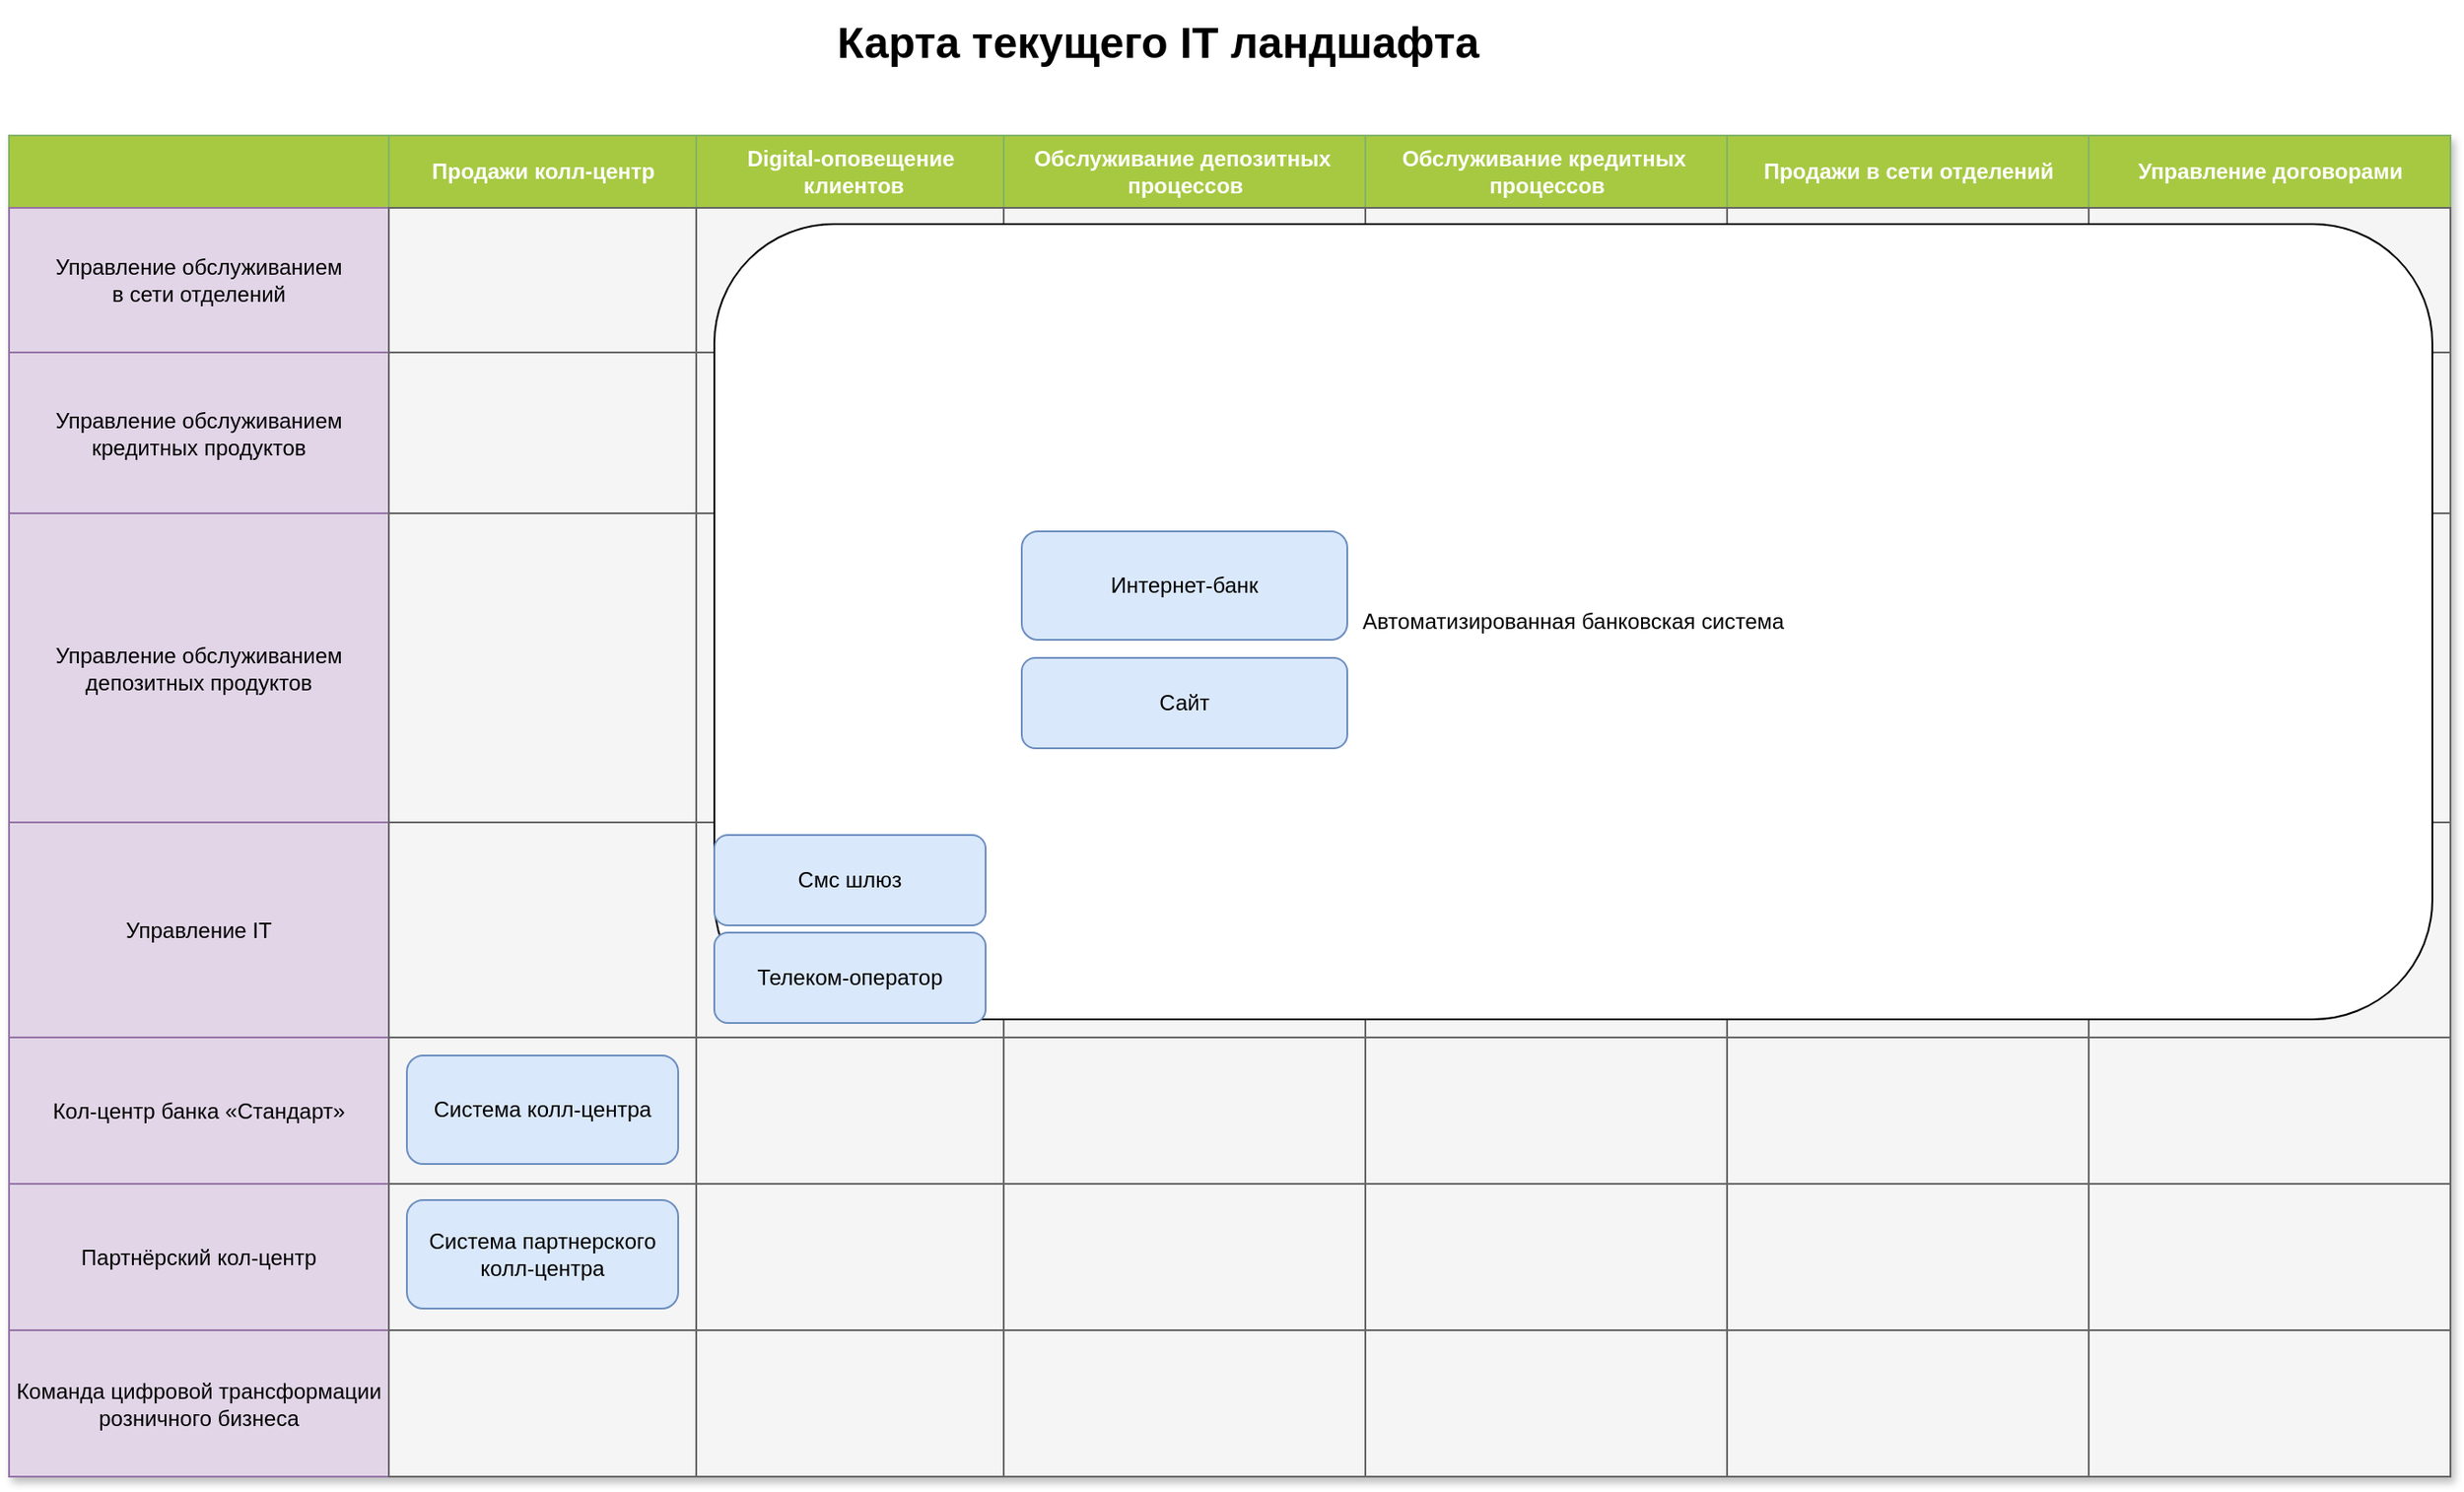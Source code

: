 <mxfile version="27.0.6">
  <diagram name="Карта" id="bd83a815-5ea8-2e97-e5ec-87c9f400f2fa">
    <mxGraphModel dx="1298" dy="806" grid="1" gridSize="10" guides="1" tooltips="1" connect="1" arrows="1" fold="1" page="1" pageScale="1.5" pageWidth="1169" pageHeight="826" background="none" math="0" shadow="0">
      <root>
        <mxCell id="0" style=";html=1;" />
        <mxCell id="1" style=";html=1;" parent="0" />
        <mxCell id="1516e18e63f93b96-3" value="Карта текущего IT ландшафта" style="text;strokeColor=none;fillColor=none;html=1;fontSize=24;fontStyle=1;verticalAlign=middle;align=center;rounded=0;shadow=1;" parent="1" vertex="1">
          <mxGeometry x="465" y="140" width="780" height="40" as="geometry" />
        </mxCell>
        <mxCell id="YgdcgZc3MoA_H59l_4bB-15" value="Assets" style="childLayout=tableLayout;recursiveResize=0;strokeColor=#82b366;fillColor=#d5e8d4;shadow=1;glass=0;" parent="1" vertex="1">
          <mxGeometry x="220" y="211" width="1350" height="742.0" as="geometry" />
        </mxCell>
        <mxCell id="YgdcgZc3MoA_H59l_4bB-16" style="shape=tableRow;horizontal=0;startSize=0;swimlaneHead=0;swimlaneBody=0;top=0;left=0;bottom=0;right=0;dropTarget=0;collapsible=0;recursiveResize=0;expand=0;fontStyle=0;strokeColor=inherit;fillColor=#ffffff;" parent="YgdcgZc3MoA_H59l_4bB-15" vertex="1">
          <mxGeometry width="1350" height="40" as="geometry" />
        </mxCell>
        <mxCell id="YgdcgZc3MoA_H59l_4bB-17" value="" style="connectable=0;recursiveResize=0;strokeColor=inherit;fillColor=#A7C942;align=center;fontStyle=1;fontColor=#FFFFFF;html=1;" parent="YgdcgZc3MoA_H59l_4bB-16" vertex="1">
          <mxGeometry width="210" height="40" as="geometry">
            <mxRectangle width="210" height="40" as="alternateBounds" />
          </mxGeometry>
        </mxCell>
        <mxCell id="YgdcgZc3MoA_H59l_4bB-18" value="Продажи колл-центр" style="connectable=0;recursiveResize=0;strokeColor=inherit;fillColor=#A7C942;align=center;fontStyle=1;fontColor=#FFFFFF;html=1;" parent="YgdcgZc3MoA_H59l_4bB-16" vertex="1">
          <mxGeometry x="210" width="170" height="40" as="geometry">
            <mxRectangle width="170" height="40" as="alternateBounds" />
          </mxGeometry>
        </mxCell>
        <mxCell id="pocePOjnKpJ1JZwsE6gp-49" value="Digital-оповещение&lt;div&gt;&amp;nbsp;клиентов&lt;/div&gt;" style="connectable=0;recursiveResize=0;strokeColor=inherit;fillColor=#A7C942;align=center;fontStyle=1;fontColor=#FFFFFF;html=1;" parent="YgdcgZc3MoA_H59l_4bB-16" vertex="1">
          <mxGeometry x="380" width="170" height="40" as="geometry">
            <mxRectangle width="170" height="40" as="alternateBounds" />
          </mxGeometry>
        </mxCell>
        <mxCell id="YgdcgZc3MoA_H59l_4bB-19" value="Обслуживание депозитных&amp;nbsp;&lt;div&gt;процессов&lt;/div&gt;" style="connectable=0;recursiveResize=0;strokeColor=inherit;fillColor=#A7C942;align=center;fontStyle=1;fontColor=#FFFFFF;html=1;" parent="YgdcgZc3MoA_H59l_4bB-16" vertex="1">
          <mxGeometry x="550" width="200" height="40" as="geometry">
            <mxRectangle width="200" height="40" as="alternateBounds" />
          </mxGeometry>
        </mxCell>
        <mxCell id="pocePOjnKpJ1JZwsE6gp-17" value="&lt;div&gt;&lt;span style=&quot;background-color: transparent; color: light-dark(rgb(255, 255, 255), rgb(18, 18, 18));&quot;&gt;Обслуживание кредитных&amp;nbsp;&lt;/span&gt;&lt;/div&gt;&lt;div&gt;процессов&lt;/div&gt;" style="connectable=0;recursiveResize=0;strokeColor=inherit;fillColor=#A7C942;align=center;fontStyle=1;fontColor=#FFFFFF;html=1;" parent="YgdcgZc3MoA_H59l_4bB-16" vertex="1">
          <mxGeometry x="750" width="200" height="40" as="geometry">
            <mxRectangle width="200" height="40" as="alternateBounds" />
          </mxGeometry>
        </mxCell>
        <mxCell id="pocePOjnKpJ1JZwsE6gp-25" value="&lt;div&gt;&lt;span style=&quot;background-color: transparent; color: light-dark(rgb(255, 255, 255), rgb(18, 18, 18));&quot;&gt;Продажи в сети отделений&lt;/span&gt;&lt;/div&gt;" style="connectable=0;recursiveResize=0;strokeColor=inherit;fillColor=#A7C942;align=center;fontStyle=1;fontColor=#FFFFFF;html=1;" parent="YgdcgZc3MoA_H59l_4bB-16" vertex="1">
          <mxGeometry x="950" width="200" height="40" as="geometry">
            <mxRectangle width="200" height="40" as="alternateBounds" />
          </mxGeometry>
        </mxCell>
        <mxCell id="pocePOjnKpJ1JZwsE6gp-33" value="Управление договорами" style="connectable=0;recursiveResize=0;strokeColor=inherit;fillColor=#A7C942;align=center;fontStyle=1;fontColor=#FFFFFF;html=1;" parent="YgdcgZc3MoA_H59l_4bB-16" vertex="1">
          <mxGeometry x="1150" width="200" height="40" as="geometry">
            <mxRectangle width="200" height="40" as="alternateBounds" />
          </mxGeometry>
        </mxCell>
        <mxCell id="YgdcgZc3MoA_H59l_4bB-20" value="" style="shape=tableRow;horizontal=0;startSize=0;swimlaneHead=0;swimlaneBody=0;top=0;left=0;bottom=0;right=0;dropTarget=0;collapsible=0;recursiveResize=0;expand=0;fontStyle=0;strokeColor=inherit;fillColor=#ffffff;" parent="YgdcgZc3MoA_H59l_4bB-15" vertex="1">
          <mxGeometry y="40" width="1350" height="80" as="geometry" />
        </mxCell>
        <mxCell id="YgdcgZc3MoA_H59l_4bB-21" value="&lt;div&gt;Управление обслуживанием&lt;/div&gt;&lt;div&gt;в сети отделений&lt;/div&gt;" style="connectable=0;recursiveResize=0;strokeColor=#9673a6;fillColor=#e1d5e7;align=center;whiteSpace=wrap;html=1;" parent="YgdcgZc3MoA_H59l_4bB-20" vertex="1">
          <mxGeometry width="210" height="80" as="geometry">
            <mxRectangle width="210" height="80" as="alternateBounds" />
          </mxGeometry>
        </mxCell>
        <mxCell id="YgdcgZc3MoA_H59l_4bB-22" value="" style="connectable=0;recursiveResize=0;strokeColor=#666666;fillColor=#f5f5f5;align=center;whiteSpace=wrap;html=1;fontColor=#333333;" parent="YgdcgZc3MoA_H59l_4bB-20" vertex="1">
          <mxGeometry x="210" width="170" height="80" as="geometry">
            <mxRectangle width="170" height="80" as="alternateBounds" />
          </mxGeometry>
        </mxCell>
        <mxCell id="pocePOjnKpJ1JZwsE6gp-50" style="connectable=0;recursiveResize=0;strokeColor=#666666;fillColor=#f5f5f5;align=center;whiteSpace=wrap;html=1;fontColor=#333333;" parent="YgdcgZc3MoA_H59l_4bB-20" vertex="1">
          <mxGeometry x="380" width="170" height="80" as="geometry">
            <mxRectangle width="170" height="80" as="alternateBounds" />
          </mxGeometry>
        </mxCell>
        <mxCell id="YgdcgZc3MoA_H59l_4bB-23" value="" style="connectable=0;recursiveResize=0;strokeColor=#666666;fillColor=#f5f5f5;align=center;whiteSpace=wrap;html=1;fontColor=#333333;" parent="YgdcgZc3MoA_H59l_4bB-20" vertex="1">
          <mxGeometry x="550" width="200" height="80" as="geometry">
            <mxRectangle width="200" height="80" as="alternateBounds" />
          </mxGeometry>
        </mxCell>
        <mxCell id="pocePOjnKpJ1JZwsE6gp-18" style="connectable=0;recursiveResize=0;strokeColor=#666666;fillColor=#f5f5f5;align=center;whiteSpace=wrap;html=1;fontColor=#333333;" parent="YgdcgZc3MoA_H59l_4bB-20" vertex="1">
          <mxGeometry x="750" width="200" height="80" as="geometry">
            <mxRectangle width="200" height="80" as="alternateBounds" />
          </mxGeometry>
        </mxCell>
        <mxCell id="pocePOjnKpJ1JZwsE6gp-26" style="connectable=0;recursiveResize=0;strokeColor=#666666;fillColor=#f5f5f5;align=center;whiteSpace=wrap;html=1;fontColor=#333333;" parent="YgdcgZc3MoA_H59l_4bB-20" vertex="1">
          <mxGeometry x="950" width="200" height="80" as="geometry">
            <mxRectangle width="200" height="80" as="alternateBounds" />
          </mxGeometry>
        </mxCell>
        <mxCell id="pocePOjnKpJ1JZwsE6gp-34" style="connectable=0;recursiveResize=0;strokeColor=#666666;fillColor=#f5f5f5;align=center;whiteSpace=wrap;html=1;fontColor=#333333;" parent="YgdcgZc3MoA_H59l_4bB-20" vertex="1">
          <mxGeometry x="1150" width="200" height="80" as="geometry">
            <mxRectangle width="200" height="80" as="alternateBounds" />
          </mxGeometry>
        </mxCell>
        <mxCell id="YgdcgZc3MoA_H59l_4bB-24" value="" style="shape=tableRow;horizontal=0;startSize=0;swimlaneHead=0;swimlaneBody=0;top=0;left=0;bottom=0;right=0;dropTarget=0;collapsible=0;recursiveResize=0;expand=0;fontStyle=1;strokeColor=inherit;fillColor=#EAF2D3;" parent="YgdcgZc3MoA_H59l_4bB-15" vertex="1">
          <mxGeometry y="120" width="1350" height="89" as="geometry" />
        </mxCell>
        <mxCell id="YgdcgZc3MoA_H59l_4bB-25" value="Управление обслуживанием кредитных продуктов" style="connectable=0;recursiveResize=0;strokeColor=#9673a6;fillColor=#e1d5e7;whiteSpace=wrap;html=1;" parent="YgdcgZc3MoA_H59l_4bB-24" vertex="1">
          <mxGeometry width="210" height="89" as="geometry">
            <mxRectangle width="210" height="89" as="alternateBounds" />
          </mxGeometry>
        </mxCell>
        <mxCell id="YgdcgZc3MoA_H59l_4bB-26" value="" style="connectable=0;recursiveResize=0;strokeColor=#666666;fillColor=#f5f5f5;whiteSpace=wrap;html=1;fontColor=#333333;" parent="YgdcgZc3MoA_H59l_4bB-24" vertex="1">
          <mxGeometry x="210" width="170" height="89" as="geometry">
            <mxRectangle width="170" height="89" as="alternateBounds" />
          </mxGeometry>
        </mxCell>
        <mxCell id="pocePOjnKpJ1JZwsE6gp-51" style="connectable=0;recursiveResize=0;strokeColor=#666666;fillColor=#f5f5f5;whiteSpace=wrap;html=1;fontColor=#333333;" parent="YgdcgZc3MoA_H59l_4bB-24" vertex="1">
          <mxGeometry x="380" width="170" height="89" as="geometry">
            <mxRectangle width="170" height="89" as="alternateBounds" />
          </mxGeometry>
        </mxCell>
        <mxCell id="YgdcgZc3MoA_H59l_4bB-27" value="" style="connectable=0;recursiveResize=0;strokeColor=#666666;fillColor=#f5f5f5;whiteSpace=wrap;html=1;fontColor=#333333;" parent="YgdcgZc3MoA_H59l_4bB-24" vertex="1">
          <mxGeometry x="550" width="200" height="89" as="geometry">
            <mxRectangle width="200" height="89" as="alternateBounds" />
          </mxGeometry>
        </mxCell>
        <mxCell id="pocePOjnKpJ1JZwsE6gp-19" style="connectable=0;recursiveResize=0;strokeColor=#666666;fillColor=#f5f5f5;whiteSpace=wrap;html=1;fontColor=#333333;" parent="YgdcgZc3MoA_H59l_4bB-24" vertex="1">
          <mxGeometry x="750" width="200" height="89" as="geometry">
            <mxRectangle width="200" height="89" as="alternateBounds" />
          </mxGeometry>
        </mxCell>
        <mxCell id="pocePOjnKpJ1JZwsE6gp-27" style="connectable=0;recursiveResize=0;strokeColor=#666666;fillColor=#f5f5f5;whiteSpace=wrap;html=1;fontColor=#333333;" parent="YgdcgZc3MoA_H59l_4bB-24" vertex="1">
          <mxGeometry x="950" width="200" height="89" as="geometry">
            <mxRectangle width="200" height="89" as="alternateBounds" />
          </mxGeometry>
        </mxCell>
        <mxCell id="pocePOjnKpJ1JZwsE6gp-35" style="connectable=0;recursiveResize=0;strokeColor=#666666;fillColor=#f5f5f5;whiteSpace=wrap;html=1;fontColor=#333333;" parent="YgdcgZc3MoA_H59l_4bB-24" vertex="1">
          <mxGeometry x="1150" width="200" height="89" as="geometry">
            <mxRectangle width="200" height="89" as="alternateBounds" />
          </mxGeometry>
        </mxCell>
        <mxCell id="YgdcgZc3MoA_H59l_4bB-28" value="" style="shape=tableRow;horizontal=0;startSize=0;swimlaneHead=0;swimlaneBody=0;top=0;left=0;bottom=0;right=0;dropTarget=0;collapsible=0;recursiveResize=0;expand=0;fontStyle=0;strokeColor=inherit;fillColor=#ffffff;" parent="YgdcgZc3MoA_H59l_4bB-15" vertex="1">
          <mxGeometry y="209" width="1350" height="171" as="geometry" />
        </mxCell>
        <mxCell id="YgdcgZc3MoA_H59l_4bB-29" value="Управление обслуживанием депозитных продуктов" style="connectable=0;recursiveResize=0;strokeColor=#9673a6;fillColor=#e1d5e7;fontStyle=0;align=center;whiteSpace=wrap;html=1;" parent="YgdcgZc3MoA_H59l_4bB-28" vertex="1">
          <mxGeometry width="210" height="171" as="geometry">
            <mxRectangle width="210" height="171" as="alternateBounds" />
          </mxGeometry>
        </mxCell>
        <mxCell id="YgdcgZc3MoA_H59l_4bB-30" value="" style="connectable=0;recursiveResize=0;strokeColor=#666666;fillColor=#f5f5f5;fontStyle=0;align=center;whiteSpace=wrap;html=1;fontColor=#333333;" parent="YgdcgZc3MoA_H59l_4bB-28" vertex="1">
          <mxGeometry x="210" width="170" height="171" as="geometry">
            <mxRectangle width="170" height="171" as="alternateBounds" />
          </mxGeometry>
        </mxCell>
        <mxCell id="pocePOjnKpJ1JZwsE6gp-52" style="connectable=0;recursiveResize=0;strokeColor=#666666;fillColor=#f5f5f5;fontStyle=0;align=center;whiteSpace=wrap;html=1;fontColor=#333333;" parent="YgdcgZc3MoA_H59l_4bB-28" vertex="1">
          <mxGeometry x="380" width="170" height="171" as="geometry">
            <mxRectangle width="170" height="171" as="alternateBounds" />
          </mxGeometry>
        </mxCell>
        <mxCell id="YgdcgZc3MoA_H59l_4bB-31" value="" style="connectable=0;recursiveResize=0;strokeColor=#666666;fillColor=#f5f5f5;fontStyle=0;align=center;whiteSpace=wrap;html=1;fontColor=#333333;" parent="YgdcgZc3MoA_H59l_4bB-28" vertex="1">
          <mxGeometry x="550" width="200" height="171" as="geometry">
            <mxRectangle width="200" height="171" as="alternateBounds" />
          </mxGeometry>
        </mxCell>
        <mxCell id="pocePOjnKpJ1JZwsE6gp-20" style="connectable=0;recursiveResize=0;strokeColor=#666666;fillColor=#f5f5f5;fontStyle=0;align=center;whiteSpace=wrap;html=1;fontColor=#333333;" parent="YgdcgZc3MoA_H59l_4bB-28" vertex="1">
          <mxGeometry x="750" width="200" height="171" as="geometry">
            <mxRectangle width="200" height="171" as="alternateBounds" />
          </mxGeometry>
        </mxCell>
        <mxCell id="pocePOjnKpJ1JZwsE6gp-28" style="connectable=0;recursiveResize=0;strokeColor=#666666;fillColor=#f5f5f5;fontStyle=0;align=center;whiteSpace=wrap;html=1;fontColor=#333333;" parent="YgdcgZc3MoA_H59l_4bB-28" vertex="1">
          <mxGeometry x="950" width="200" height="171" as="geometry">
            <mxRectangle width="200" height="171" as="alternateBounds" />
          </mxGeometry>
        </mxCell>
        <mxCell id="pocePOjnKpJ1JZwsE6gp-36" style="connectable=0;recursiveResize=0;strokeColor=#666666;fillColor=#f5f5f5;fontStyle=0;align=center;whiteSpace=wrap;html=1;fontColor=#333333;" parent="YgdcgZc3MoA_H59l_4bB-28" vertex="1">
          <mxGeometry x="1150" width="200" height="171" as="geometry">
            <mxRectangle width="200" height="171" as="alternateBounds" />
          </mxGeometry>
        </mxCell>
        <mxCell id="YgdcgZc3MoA_H59l_4bB-32" value="" style="shape=tableRow;horizontal=0;startSize=0;swimlaneHead=0;swimlaneBody=0;top=0;left=0;bottom=0;right=0;dropTarget=0;collapsible=0;recursiveResize=0;expand=0;fontStyle=1;strokeColor=inherit;fillColor=#EAF2D3;" parent="YgdcgZc3MoA_H59l_4bB-15" vertex="1">
          <mxGeometry y="380" width="1350" height="119" as="geometry" />
        </mxCell>
        <mxCell id="YgdcgZc3MoA_H59l_4bB-33" value="Управление IT" style="connectable=0;recursiveResize=0;strokeColor=#9673a6;fillColor=#e1d5e7;whiteSpace=wrap;html=1;" parent="YgdcgZc3MoA_H59l_4bB-32" vertex="1">
          <mxGeometry width="210" height="119" as="geometry">
            <mxRectangle width="210" height="119" as="alternateBounds" />
          </mxGeometry>
        </mxCell>
        <mxCell id="YgdcgZc3MoA_H59l_4bB-34" value="" style="connectable=0;recursiveResize=0;strokeColor=#666666;fillColor=#f5f5f5;whiteSpace=wrap;html=1;fontColor=#333333;" parent="YgdcgZc3MoA_H59l_4bB-32" vertex="1">
          <mxGeometry x="210" width="170" height="119" as="geometry">
            <mxRectangle width="170" height="119" as="alternateBounds" />
          </mxGeometry>
        </mxCell>
        <mxCell id="pocePOjnKpJ1JZwsE6gp-53" style="connectable=0;recursiveResize=0;strokeColor=#666666;fillColor=#f5f5f5;whiteSpace=wrap;html=1;fontColor=#333333;" parent="YgdcgZc3MoA_H59l_4bB-32" vertex="1">
          <mxGeometry x="380" width="170" height="119" as="geometry">
            <mxRectangle width="170" height="119" as="alternateBounds" />
          </mxGeometry>
        </mxCell>
        <mxCell id="YgdcgZc3MoA_H59l_4bB-35" value="" style="connectable=0;recursiveResize=0;strokeColor=#666666;fillColor=#f5f5f5;whiteSpace=wrap;html=1;fontColor=#333333;" parent="YgdcgZc3MoA_H59l_4bB-32" vertex="1">
          <mxGeometry x="550" width="200" height="119" as="geometry">
            <mxRectangle width="200" height="119" as="alternateBounds" />
          </mxGeometry>
        </mxCell>
        <mxCell id="pocePOjnKpJ1JZwsE6gp-21" style="connectable=0;recursiveResize=0;strokeColor=#666666;fillColor=#f5f5f5;whiteSpace=wrap;html=1;fontColor=#333333;" parent="YgdcgZc3MoA_H59l_4bB-32" vertex="1">
          <mxGeometry x="750" width="200" height="119" as="geometry">
            <mxRectangle width="200" height="119" as="alternateBounds" />
          </mxGeometry>
        </mxCell>
        <mxCell id="pocePOjnKpJ1JZwsE6gp-29" style="connectable=0;recursiveResize=0;strokeColor=#666666;fillColor=#f5f5f5;whiteSpace=wrap;html=1;fontColor=#333333;" parent="YgdcgZc3MoA_H59l_4bB-32" vertex="1">
          <mxGeometry x="950" width="200" height="119" as="geometry">
            <mxRectangle width="200" height="119" as="alternateBounds" />
          </mxGeometry>
        </mxCell>
        <mxCell id="pocePOjnKpJ1JZwsE6gp-37" style="connectable=0;recursiveResize=0;strokeColor=#666666;fillColor=#f5f5f5;whiteSpace=wrap;html=1;fontColor=#333333;" parent="YgdcgZc3MoA_H59l_4bB-32" vertex="1">
          <mxGeometry x="1150" width="200" height="119" as="geometry">
            <mxRectangle width="200" height="119" as="alternateBounds" />
          </mxGeometry>
        </mxCell>
        <mxCell id="YgdcgZc3MoA_H59l_4bB-36" style="shape=tableRow;horizontal=0;startSize=0;swimlaneHead=0;swimlaneBody=0;top=0;left=0;bottom=0;right=0;dropTarget=0;collapsible=0;recursiveResize=0;expand=0;fontStyle=1;strokeColor=#d6b656;fillColor=#fff2cc;" parent="YgdcgZc3MoA_H59l_4bB-15" vertex="1">
          <mxGeometry y="499" width="1350" height="81" as="geometry" />
        </mxCell>
        <mxCell id="YgdcgZc3MoA_H59l_4bB-37" value="Кол-центр банка «Стандарт»" style="connectable=0;recursiveResize=0;strokeColor=#9673a6;fillColor=#e1d5e7;fontStyle=0;align=center;whiteSpace=wrap;html=1;" parent="YgdcgZc3MoA_H59l_4bB-36" vertex="1">
          <mxGeometry width="210" height="81" as="geometry">
            <mxRectangle width="210" height="81" as="alternateBounds" />
          </mxGeometry>
        </mxCell>
        <mxCell id="YgdcgZc3MoA_H59l_4bB-38" style="connectable=0;recursiveResize=0;whiteSpace=wrap;html=1;fillColor=#f5f5f5;strokeColor=#666666;align=center;verticalAlign=middle;fontFamily=Helvetica;fontSize=12;fontColor=#333333;fontStyle=0;" parent="YgdcgZc3MoA_H59l_4bB-36" vertex="1">
          <mxGeometry x="210" width="170" height="81" as="geometry">
            <mxRectangle width="170" height="81" as="alternateBounds" />
          </mxGeometry>
        </mxCell>
        <mxCell id="pocePOjnKpJ1JZwsE6gp-54" style="connectable=0;recursiveResize=0;whiteSpace=wrap;html=1;fillColor=#f5f5f5;strokeColor=#666666;align=center;verticalAlign=middle;fontFamily=Helvetica;fontSize=12;fontColor=#333333;fontStyle=0;" parent="YgdcgZc3MoA_H59l_4bB-36" vertex="1">
          <mxGeometry x="380" width="170" height="81" as="geometry">
            <mxRectangle width="170" height="81" as="alternateBounds" />
          </mxGeometry>
        </mxCell>
        <mxCell id="YgdcgZc3MoA_H59l_4bB-39" style="connectable=0;recursiveResize=0;whiteSpace=wrap;html=1;fillColor=#f5f5f5;strokeColor=#666666;align=center;verticalAlign=middle;fontFamily=Helvetica;fontSize=12;fontColor=#333333;fontStyle=0;" parent="YgdcgZc3MoA_H59l_4bB-36" vertex="1">
          <mxGeometry x="550" width="200" height="81" as="geometry">
            <mxRectangle width="200" height="81" as="alternateBounds" />
          </mxGeometry>
        </mxCell>
        <mxCell id="pocePOjnKpJ1JZwsE6gp-22" style="connectable=0;recursiveResize=0;whiteSpace=wrap;html=1;fillColor=#f5f5f5;strokeColor=#666666;align=center;verticalAlign=middle;fontFamily=Helvetica;fontSize=12;fontColor=#333333;fontStyle=0;" parent="YgdcgZc3MoA_H59l_4bB-36" vertex="1">
          <mxGeometry x="750" width="200" height="81" as="geometry">
            <mxRectangle width="200" height="81" as="alternateBounds" />
          </mxGeometry>
        </mxCell>
        <mxCell id="pocePOjnKpJ1JZwsE6gp-30" style="connectable=0;recursiveResize=0;whiteSpace=wrap;html=1;fillColor=#f5f5f5;strokeColor=#666666;align=center;verticalAlign=middle;fontFamily=Helvetica;fontSize=12;fontColor=#333333;fontStyle=0;" parent="YgdcgZc3MoA_H59l_4bB-36" vertex="1">
          <mxGeometry x="950" width="200" height="81" as="geometry">
            <mxRectangle width="200" height="81" as="alternateBounds" />
          </mxGeometry>
        </mxCell>
        <mxCell id="pocePOjnKpJ1JZwsE6gp-38" style="connectable=0;recursiveResize=0;whiteSpace=wrap;html=1;fillColor=#f5f5f5;strokeColor=#666666;align=center;verticalAlign=middle;fontFamily=Helvetica;fontSize=12;fontColor=#333333;fontStyle=0;" parent="YgdcgZc3MoA_H59l_4bB-36" vertex="1">
          <mxGeometry x="1150" width="200" height="81" as="geometry">
            <mxRectangle width="200" height="81" as="alternateBounds" />
          </mxGeometry>
        </mxCell>
        <mxCell id="YgdcgZc3MoA_H59l_4bB-40" style="shape=tableRow;horizontal=0;startSize=0;swimlaneHead=0;swimlaneBody=0;top=0;left=0;bottom=0;right=0;dropTarget=0;collapsible=0;recursiveResize=0;expand=0;fontStyle=1;strokeColor=inherit;fillColor=#EAF2D3;" parent="YgdcgZc3MoA_H59l_4bB-15" vertex="1">
          <mxGeometry y="580" width="1350" height="81" as="geometry" />
        </mxCell>
        <mxCell id="YgdcgZc3MoA_H59l_4bB-41" value="Партнёрский кол-центр" style="connectable=0;recursiveResize=0;strokeColor=#9673a6;fillColor=#e1d5e7;whiteSpace=wrap;html=1;" parent="YgdcgZc3MoA_H59l_4bB-40" vertex="1">
          <mxGeometry width="210" height="81" as="geometry">
            <mxRectangle width="210" height="81" as="alternateBounds" />
          </mxGeometry>
        </mxCell>
        <mxCell id="YgdcgZc3MoA_H59l_4bB-42" style="connectable=0;recursiveResize=0;strokeColor=#666666;fillColor=#f5f5f5;whiteSpace=wrap;html=1;fontColor=#333333;" parent="YgdcgZc3MoA_H59l_4bB-40" vertex="1">
          <mxGeometry x="210" width="170" height="81" as="geometry">
            <mxRectangle width="170" height="81" as="alternateBounds" />
          </mxGeometry>
        </mxCell>
        <mxCell id="pocePOjnKpJ1JZwsE6gp-55" style="connectable=0;recursiveResize=0;strokeColor=#666666;fillColor=#f5f5f5;whiteSpace=wrap;html=1;fontColor=#333333;" parent="YgdcgZc3MoA_H59l_4bB-40" vertex="1">
          <mxGeometry x="380" width="170" height="81" as="geometry">
            <mxRectangle width="170" height="81" as="alternateBounds" />
          </mxGeometry>
        </mxCell>
        <mxCell id="YgdcgZc3MoA_H59l_4bB-43" style="connectable=0;recursiveResize=0;strokeColor=#666666;fillColor=#f5f5f5;whiteSpace=wrap;html=1;fontColor=#333333;" parent="YgdcgZc3MoA_H59l_4bB-40" vertex="1">
          <mxGeometry x="550" width="200" height="81" as="geometry">
            <mxRectangle width="200" height="81" as="alternateBounds" />
          </mxGeometry>
        </mxCell>
        <mxCell id="pocePOjnKpJ1JZwsE6gp-23" style="connectable=0;recursiveResize=0;strokeColor=#666666;fillColor=#f5f5f5;whiteSpace=wrap;html=1;fontColor=#333333;" parent="YgdcgZc3MoA_H59l_4bB-40" vertex="1">
          <mxGeometry x="750" width="200" height="81" as="geometry">
            <mxRectangle width="200" height="81" as="alternateBounds" />
          </mxGeometry>
        </mxCell>
        <mxCell id="pocePOjnKpJ1JZwsE6gp-31" style="connectable=0;recursiveResize=0;strokeColor=#666666;fillColor=#f5f5f5;whiteSpace=wrap;html=1;fontColor=#333333;" parent="YgdcgZc3MoA_H59l_4bB-40" vertex="1">
          <mxGeometry x="950" width="200" height="81" as="geometry">
            <mxRectangle width="200" height="81" as="alternateBounds" />
          </mxGeometry>
        </mxCell>
        <mxCell id="pocePOjnKpJ1JZwsE6gp-39" style="connectable=0;recursiveResize=0;strokeColor=#666666;fillColor=#f5f5f5;whiteSpace=wrap;html=1;fontColor=#333333;" parent="YgdcgZc3MoA_H59l_4bB-40" vertex="1">
          <mxGeometry x="1150" width="200" height="81" as="geometry">
            <mxRectangle width="200" height="81" as="alternateBounds" />
          </mxGeometry>
        </mxCell>
        <mxCell id="YgdcgZc3MoA_H59l_4bB-44" style="shape=tableRow;horizontal=0;startSize=0;swimlaneHead=0;swimlaneBody=0;top=0;left=0;bottom=0;right=0;dropTarget=0;collapsible=0;recursiveResize=0;expand=0;fontStyle=1;strokeColor=inherit;fillColor=#EAF2D3;" parent="YgdcgZc3MoA_H59l_4bB-15" vertex="1">
          <mxGeometry y="661" width="1350" height="81" as="geometry" />
        </mxCell>
        <mxCell id="YgdcgZc3MoA_H59l_4bB-45" value="Команда цифровой трансформации розничного бизнеса" style="connectable=0;recursiveResize=0;strokeColor=#9673a6;fillColor=#e1d5e7;whiteSpace=wrap;html=1;align=center;verticalAlign=middle;fontFamily=Helvetica;fontSize=12;fontStyle=0;" parent="YgdcgZc3MoA_H59l_4bB-44" vertex="1">
          <mxGeometry width="210" height="81" as="geometry">
            <mxRectangle width="210" height="81" as="alternateBounds" />
          </mxGeometry>
        </mxCell>
        <mxCell id="YgdcgZc3MoA_H59l_4bB-46" style="connectable=0;recursiveResize=0;strokeColor=#666666;fillColor=#f5f5f5;whiteSpace=wrap;html=1;align=center;verticalAlign=middle;fontFamily=Helvetica;fontSize=12;fontStyle=0;fontColor=#333333;" parent="YgdcgZc3MoA_H59l_4bB-44" vertex="1">
          <mxGeometry x="210" width="170" height="81" as="geometry">
            <mxRectangle width="170" height="81" as="alternateBounds" />
          </mxGeometry>
        </mxCell>
        <mxCell id="pocePOjnKpJ1JZwsE6gp-56" style="connectable=0;recursiveResize=0;strokeColor=#666666;fillColor=#f5f5f5;whiteSpace=wrap;html=1;align=center;verticalAlign=middle;fontFamily=Helvetica;fontSize=12;fontStyle=0;fontColor=#333333;" parent="YgdcgZc3MoA_H59l_4bB-44" vertex="1">
          <mxGeometry x="380" width="170" height="81" as="geometry">
            <mxRectangle width="170" height="81" as="alternateBounds" />
          </mxGeometry>
        </mxCell>
        <mxCell id="YgdcgZc3MoA_H59l_4bB-47" style="connectable=0;recursiveResize=0;strokeColor=#666666;fillColor=#f5f5f5;whiteSpace=wrap;html=1;align=center;verticalAlign=middle;fontFamily=Helvetica;fontSize=12;fontStyle=0;fontColor=#333333;" parent="YgdcgZc3MoA_H59l_4bB-44" vertex="1">
          <mxGeometry x="550" width="200" height="81" as="geometry">
            <mxRectangle width="200" height="81" as="alternateBounds" />
          </mxGeometry>
        </mxCell>
        <mxCell id="pocePOjnKpJ1JZwsE6gp-24" style="connectable=0;recursiveResize=0;strokeColor=#666666;fillColor=#f5f5f5;whiteSpace=wrap;html=1;align=center;verticalAlign=middle;fontFamily=Helvetica;fontSize=12;fontStyle=0;fontColor=#333333;" parent="YgdcgZc3MoA_H59l_4bB-44" vertex="1">
          <mxGeometry x="750" width="200" height="81" as="geometry">
            <mxRectangle width="200" height="81" as="alternateBounds" />
          </mxGeometry>
        </mxCell>
        <mxCell id="pocePOjnKpJ1JZwsE6gp-32" style="connectable=0;recursiveResize=0;strokeColor=#666666;fillColor=#f5f5f5;whiteSpace=wrap;html=1;align=center;verticalAlign=middle;fontFamily=Helvetica;fontSize=12;fontStyle=0;fontColor=#333333;" parent="YgdcgZc3MoA_H59l_4bB-44" vertex="1">
          <mxGeometry x="950" width="200" height="81" as="geometry">
            <mxRectangle width="200" height="81" as="alternateBounds" />
          </mxGeometry>
        </mxCell>
        <mxCell id="pocePOjnKpJ1JZwsE6gp-40" style="connectable=0;recursiveResize=0;strokeColor=#666666;fillColor=#f5f5f5;whiteSpace=wrap;html=1;align=center;verticalAlign=middle;fontFamily=Helvetica;fontSize=12;fontStyle=0;fontColor=#333333;" parent="YgdcgZc3MoA_H59l_4bB-44" vertex="1">
          <mxGeometry x="1150" width="200" height="81" as="geometry">
            <mxRectangle width="200" height="81" as="alternateBounds" />
          </mxGeometry>
        </mxCell>
        <mxCell id="pocePOjnKpJ1JZwsE6gp-57" value="Автоматизированная банковская система" style="rounded=1;whiteSpace=wrap;html=1;" parent="1" vertex="1">
          <mxGeometry x="610" y="260" width="950" height="440" as="geometry" />
        </mxCell>
        <mxCell id="pocePOjnKpJ1JZwsE6gp-58" value="Смс шлюз" style="rounded=1;whiteSpace=wrap;html=1;fillColor=#dae8fc;strokeColor=#6c8ebf;" parent="1" vertex="1">
          <mxGeometry x="610" y="598" width="150" height="50" as="geometry" />
        </mxCell>
        <mxCell id="pocePOjnKpJ1JZwsE6gp-59" value="Система колл-центра" style="rounded=1;whiteSpace=wrap;html=1;fillColor=#dae8fc;strokeColor=#6c8ebf;" parent="1" vertex="1">
          <mxGeometry x="440" y="720" width="150" height="60" as="geometry" />
        </mxCell>
        <mxCell id="pocePOjnKpJ1JZwsE6gp-60" value="Система партнерского&lt;div&gt;колл-центра&lt;/div&gt;" style="rounded=1;whiteSpace=wrap;html=1;fillColor=#dae8fc;strokeColor=#6c8ebf;" parent="1" vertex="1">
          <mxGeometry x="440" y="800" width="150" height="60" as="geometry" />
        </mxCell>
        <mxCell id="pocePOjnKpJ1JZwsE6gp-61" value="Телеком-оператор" style="rounded=1;whiteSpace=wrap;html=1;fillColor=#dae8fc;strokeColor=#6c8ebf;" parent="1" vertex="1">
          <mxGeometry x="610" y="652" width="150" height="50" as="geometry" />
        </mxCell>
        <mxCell id="pocePOjnKpJ1JZwsE6gp-64" value="Интернет-банк" style="rounded=1;whiteSpace=wrap;html=1;fillColor=#dae8fc;strokeColor=#6c8ebf;" parent="1" vertex="1">
          <mxGeometry x="780" y="430" width="180" height="60" as="geometry" />
        </mxCell>
        <mxCell id="pocePOjnKpJ1JZwsE6gp-65" value="Сайт" style="rounded=1;whiteSpace=wrap;html=1;fillColor=#dae8fc;strokeColor=#6c8ebf;" parent="1" vertex="1">
          <mxGeometry x="780" y="500" width="180" height="50" as="geometry" />
        </mxCell>
      </root>
    </mxGraphModel>
  </diagram>
</mxfile>
